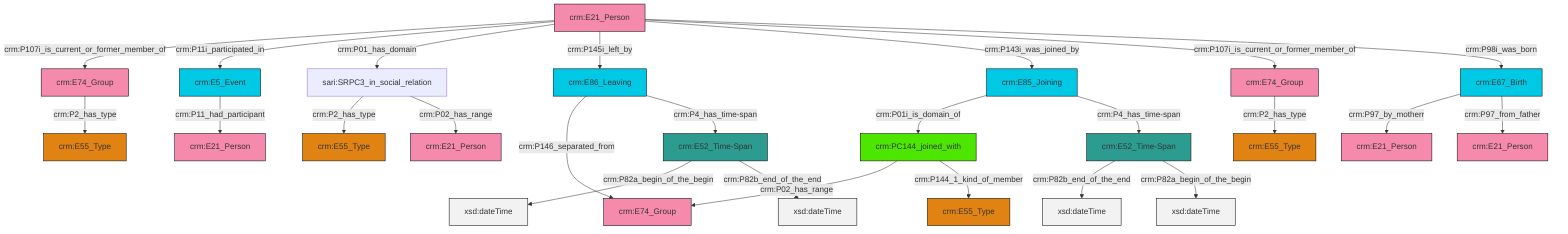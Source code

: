 graph TD
classDef Literal fill:#f2f2f2,stroke:#000000;
classDef CRM_Entity fill:#FFFFFF,stroke:#000000;
classDef Temporal_Entity fill:#00C9E6, stroke:#000000;
classDef Type fill:#E18312, stroke:#000000;
classDef Time-Span fill:#2C9C91, stroke:#000000;
classDef Appellation fill:#FFEB7F, stroke:#000000;
classDef Place fill:#008836, stroke:#000000;
classDef Persistent_Item fill:#B266B2, stroke:#000000;
classDef Conceptual_Object fill:#FFD700, stroke:#000000;
classDef Physical_Thing fill:#D2B48C, stroke:#000000;
classDef Actor fill:#f58aad, stroke:#000000;
classDef PC_Classes fill:#4ce600, stroke:#000000;
classDef Multi fill:#cccccc,stroke:#000000;

0["sari:SRPC3_in_social_relation"]:::Default -->|crm:P2_has_type| 1["crm:E55_Type"]:::Type
6["crm:E67_Birth"]:::Temporal_Entity -->|crm:P97_by_motherr| 2["crm:E21_Person"]:::Actor
7["crm:E5_Event"]:::Temporal_Entity -->|crm:P11_had_participant| 8["crm:E21_Person"]:::Actor
4["crm:E74_Group"]:::Actor -->|crm:P2_has_type| 11["crm:E55_Type"]:::Type
12["crm:E21_Person"]:::Actor -->|crm:P107i_is_current_or_former_member_of| 4["crm:E74_Group"]:::Actor
16["crm:E52_Time-Span"]:::Time-Span -->|crm:P82a_begin_of_the_begin| 17[xsd:dateTime]:::Literal
18["crm:E86_Leaving"]:::Temporal_Entity -->|crm:P146_separated_from| 19["crm:E74_Group"]:::Actor
12["crm:E21_Person"]:::Actor -->|crm:P11i_participated_in| 7["crm:E5_Event"]:::Temporal_Entity
16["crm:E52_Time-Span"]:::Time-Span -->|crm:P82b_end_of_the_end| 23[xsd:dateTime]:::Literal
14["crm:E74_Group"]:::Actor -->|crm:P2_has_type| 9["crm:E55_Type"]:::Type
25["crm:PC144_joined_with"]:::PC_Classes -->|crm:P02_has_range| 19["crm:E74_Group"]:::Actor
26["crm:E52_Time-Span"]:::Time-Span -->|crm:P82b_end_of_the_end| 32[xsd:dateTime]:::Literal
12["crm:E21_Person"]:::Actor -->|crm:P01_has_domain| 0["sari:SRPC3_in_social_relation"]:::Default
6["crm:E67_Birth"]:::Temporal_Entity -->|crm:P97_from_father| 30["crm:E21_Person"]:::Actor
0["sari:SRPC3_in_social_relation"]:::Default -->|crm:P02_has_range| 33["crm:E21_Person"]:::Actor
18["crm:E86_Leaving"]:::Temporal_Entity -->|crm:P4_has_time-span| 16["crm:E52_Time-Span"]:::Time-Span
37["crm:E85_Joining"]:::Temporal_Entity -->|crm:P01i_is_domain_of| 25["crm:PC144_joined_with"]:::PC_Classes
12["crm:E21_Person"]:::Actor -->|crm:P145i_left_by| 18["crm:E86_Leaving"]:::Temporal_Entity
12["crm:E21_Person"]:::Actor -->|crm:P143i_was_joined_by| 37["crm:E85_Joining"]:::Temporal_Entity
12["crm:E21_Person"]:::Actor -->|crm:P107i_is_current_or_former_member_of| 14["crm:E74_Group"]:::Actor
37["crm:E85_Joining"]:::Temporal_Entity -->|crm:P4_has_time-span| 26["crm:E52_Time-Span"]:::Time-Span
26["crm:E52_Time-Span"]:::Time-Span -->|crm:P82a_begin_of_the_begin| 46[xsd:dateTime]:::Literal
12["crm:E21_Person"]:::Actor -->|crm:P98i_was_born| 6["crm:E67_Birth"]:::Temporal_Entity
25["crm:PC144_joined_with"]:::PC_Classes -->|crm:P144_1_kind_of_member| 21["crm:E55_Type"]:::Type